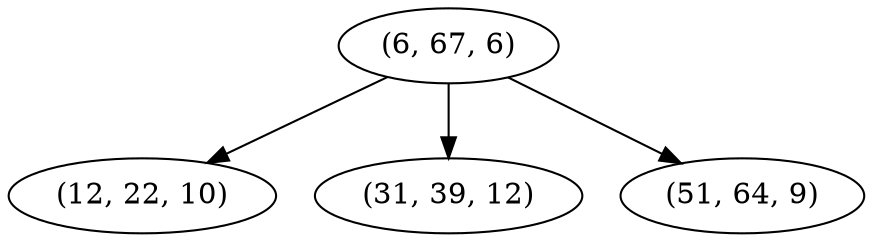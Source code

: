 digraph tree {
    "(6, 67, 6)";
    "(12, 22, 10)";
    "(31, 39, 12)";
    "(51, 64, 9)";
    "(6, 67, 6)" -> "(12, 22, 10)";
    "(6, 67, 6)" -> "(31, 39, 12)";
    "(6, 67, 6)" -> "(51, 64, 9)";
}
